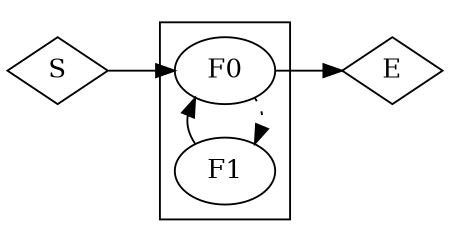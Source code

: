 digraph G {
  size="3";
  rankdir=LR;
  S[shape=diamond];
  E[shape=diamond];
  S -> F0;
  F0 -> E;
  subgraph cluster0 {
    edge[style=dotted,constraint=false];
    F0 -> F1;
    edge[style=filled];
    F1 -> F0;
  }
}
